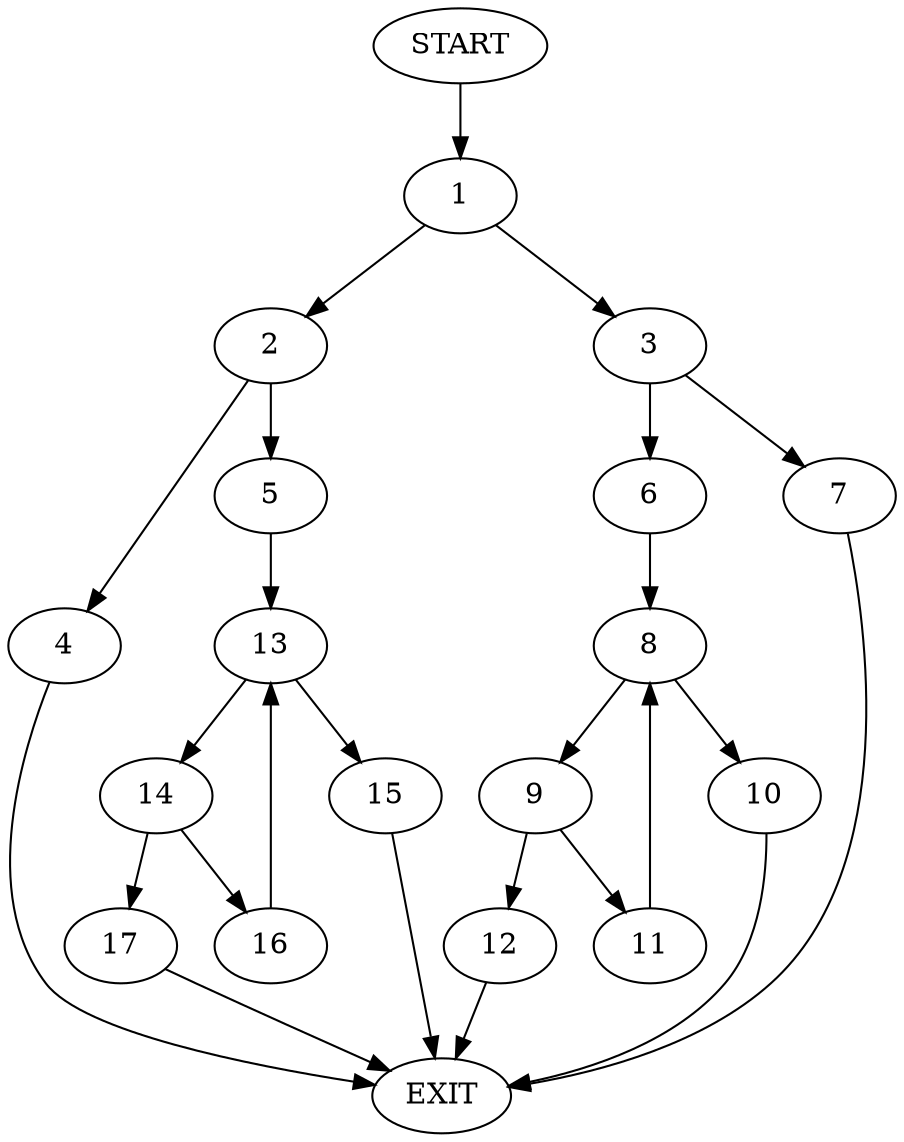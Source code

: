digraph {
0 [label="START"]
18 [label="EXIT"]
0 -> 1
1 -> 2
1 -> 3
2 -> 4
2 -> 5
3 -> 6
3 -> 7
6 -> 8
7 -> 18
8 -> 9
8 -> 10
9 -> 11
9 -> 12
10 -> 18
11 -> 8
12 -> 18
5 -> 13
4 -> 18
13 -> 14
13 -> 15
14 -> 16
14 -> 17
15 -> 18
17 -> 18
16 -> 13
}

